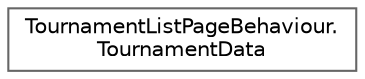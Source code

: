 digraph "Graphical Class Hierarchy"
{
 // LATEX_PDF_SIZE
  bgcolor="transparent";
  edge [fontname=Helvetica,fontsize=10,labelfontname=Helvetica,labelfontsize=10];
  node [fontname=Helvetica,fontsize=10,shape=box,height=0.2,width=0.4];
  rankdir="LR";
  Node0 [id="Node000000",label="TournamentListPageBehaviour.\lTournamentData",height=0.2,width=0.4,color="grey40", fillcolor="white", style="filled",URL="$struct_tournament_list_page_behaviour_1_1_tournament_data.html",tooltip="Struct for the tournament data."];
}
